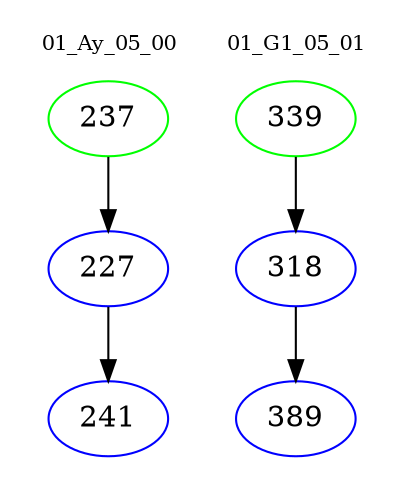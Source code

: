 digraph{
subgraph cluster_0 {
color = white
label = "01_Ay_05_00";
fontsize=10;
T0_237 [label="237", color="green"]
T0_237 -> T0_227 [color="black"]
T0_227 [label="227", color="blue"]
T0_227 -> T0_241 [color="black"]
T0_241 [label="241", color="blue"]
}
subgraph cluster_1 {
color = white
label = "01_G1_05_01";
fontsize=10;
T1_339 [label="339", color="green"]
T1_339 -> T1_318 [color="black"]
T1_318 [label="318", color="blue"]
T1_318 -> T1_389 [color="black"]
T1_389 [label="389", color="blue"]
}
}
